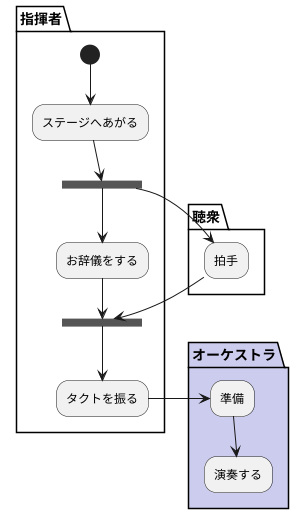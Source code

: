 @startuml

partition 指揮者 {
  (*) --> "ステージへあがる"
  --> === Sf ===
  --> "お辞儀をする" as bow
}

partition 聴衆 LightSkyBlue
  === Sf === --> "拍手"
end partition

partition 指揮者 {
  bow --> === Sj ===
  --> "タクトを振る" as wave
  "拍手" --> === Sj ===
}

partition オーケストラ #CCCCEE {
  wave -> "準備"
  --> "演奏する"
}
@enduml
